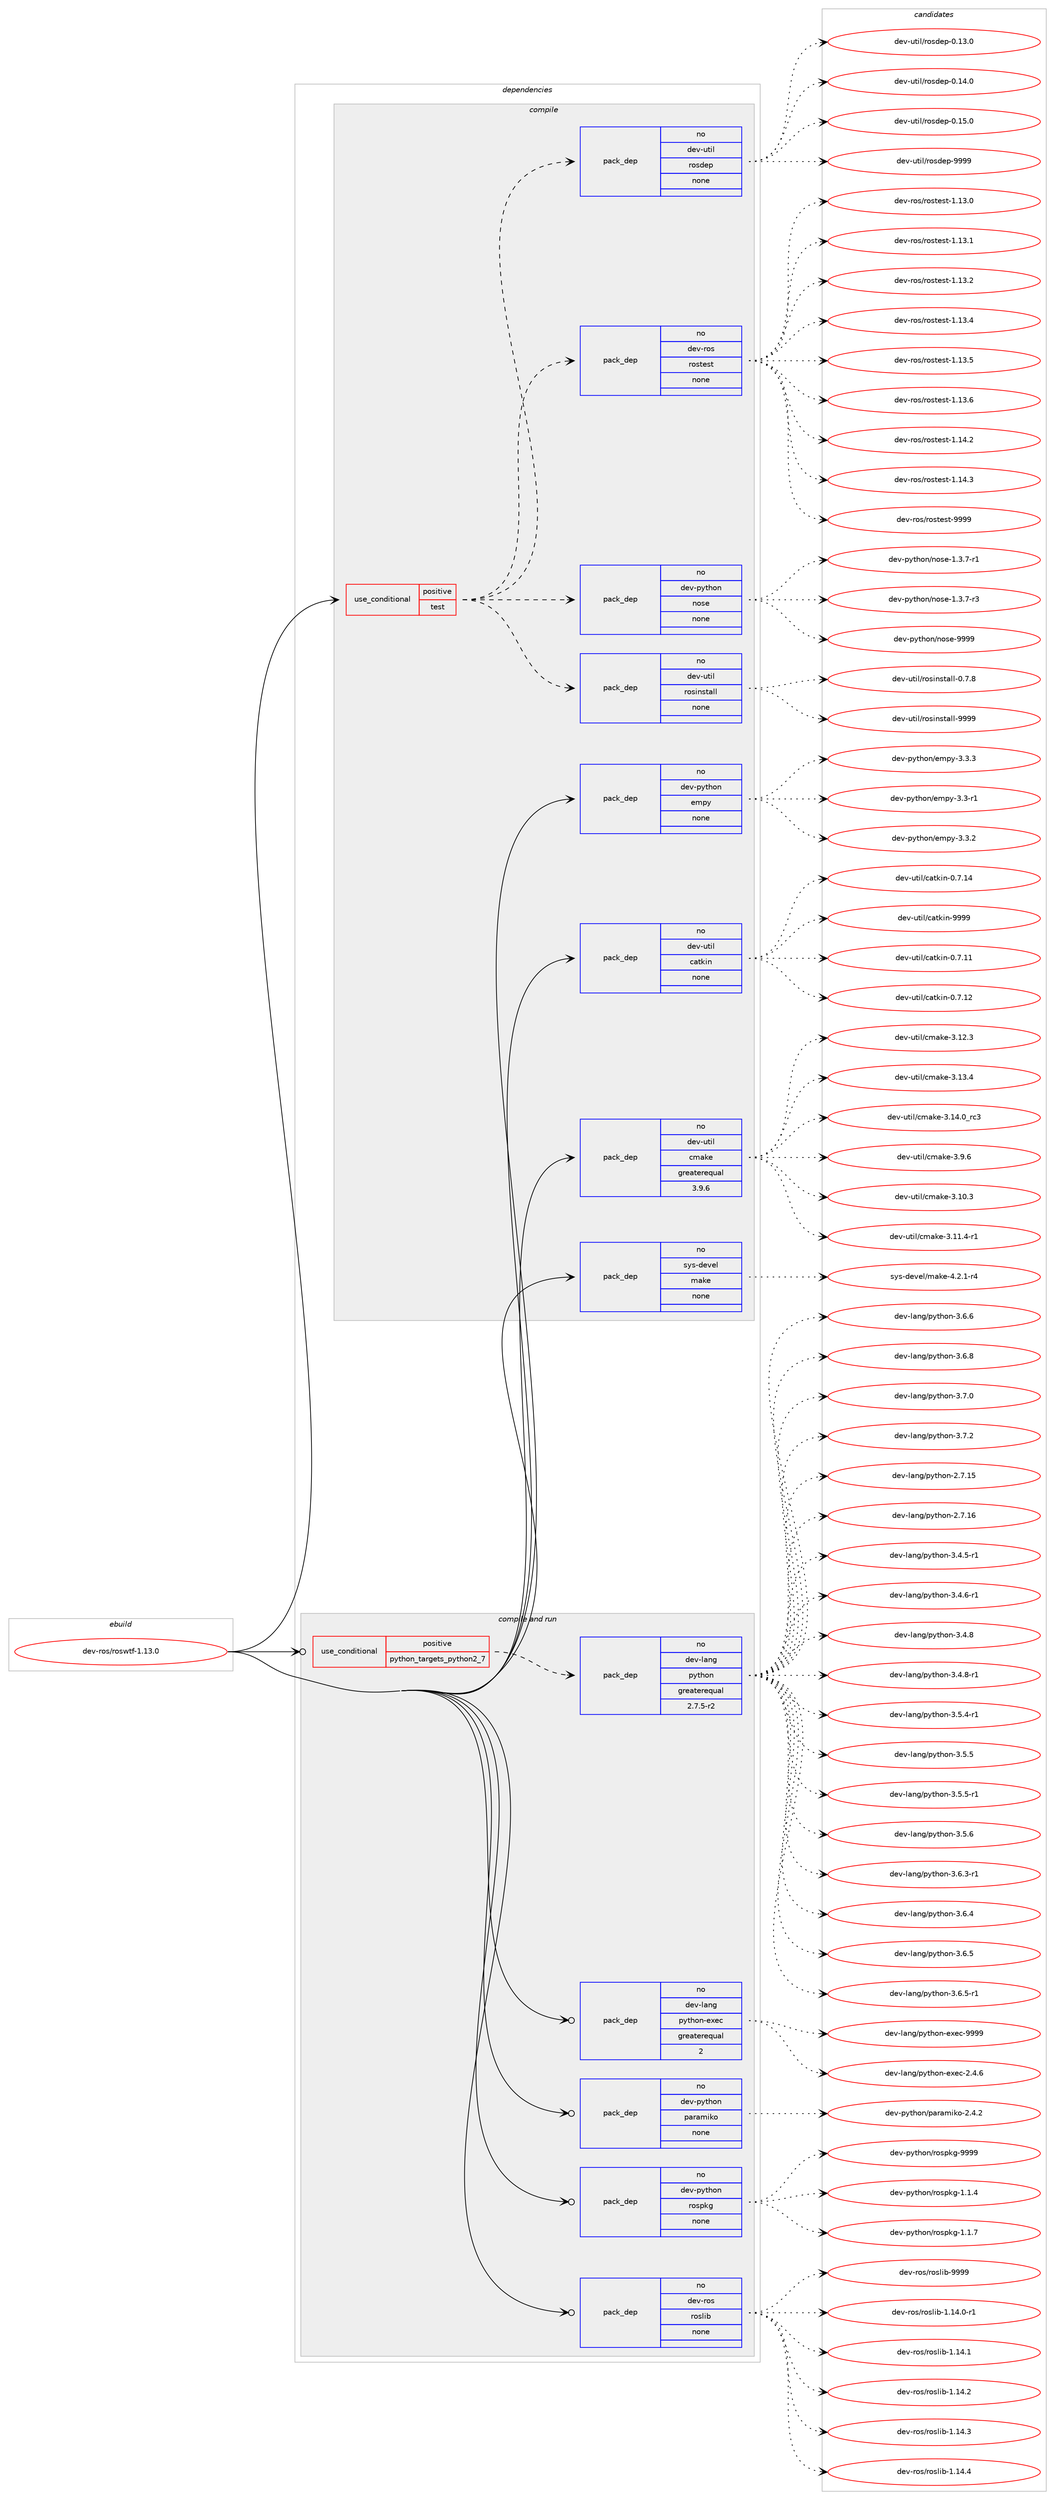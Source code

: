 digraph prolog {

# *************
# Graph options
# *************

newrank=true;
concentrate=true;
compound=true;
graph [rankdir=LR,fontname=Helvetica,fontsize=10,ranksep=1.5];#, ranksep=2.5, nodesep=0.2];
edge  [arrowhead=vee];
node  [fontname=Helvetica,fontsize=10];

# **********
# The ebuild
# **********

subgraph cluster_leftcol {
color=gray;
rank=same;
label=<<i>ebuild</i>>;
id [label="dev-ros/roswtf-1.13.0", color=red, width=4, href="../dev-ros/roswtf-1.13.0.svg"];
}

# ****************
# The dependencies
# ****************

subgraph cluster_midcol {
color=gray;
label=<<i>dependencies</i>>;
subgraph cluster_compile {
fillcolor="#eeeeee";
style=filled;
label=<<i>compile</i>>;
subgraph cond390445 {
dependency1468743 [label=<<TABLE BORDER="0" CELLBORDER="1" CELLSPACING="0" CELLPADDING="4"><TR><TD ROWSPAN="3" CELLPADDING="10">use_conditional</TD></TR><TR><TD>positive</TD></TR><TR><TD>test</TD></TR></TABLE>>, shape=none, color=red];
subgraph pack1054908 {
dependency1468744 [label=<<TABLE BORDER="0" CELLBORDER="1" CELLSPACING="0" CELLPADDING="4" WIDTH="220"><TR><TD ROWSPAN="6" CELLPADDING="30">pack_dep</TD></TR><TR><TD WIDTH="110">no</TD></TR><TR><TD>dev-ros</TD></TR><TR><TD>rostest</TD></TR><TR><TD>none</TD></TR><TR><TD></TD></TR></TABLE>>, shape=none, color=blue];
}
dependency1468743:e -> dependency1468744:w [weight=20,style="dashed",arrowhead="vee"];
subgraph pack1054909 {
dependency1468745 [label=<<TABLE BORDER="0" CELLBORDER="1" CELLSPACING="0" CELLPADDING="4" WIDTH="220"><TR><TD ROWSPAN="6" CELLPADDING="30">pack_dep</TD></TR><TR><TD WIDTH="110">no</TD></TR><TR><TD>dev-util</TD></TR><TR><TD>rosdep</TD></TR><TR><TD>none</TD></TR><TR><TD></TD></TR></TABLE>>, shape=none, color=blue];
}
dependency1468743:e -> dependency1468745:w [weight=20,style="dashed",arrowhead="vee"];
subgraph pack1054910 {
dependency1468746 [label=<<TABLE BORDER="0" CELLBORDER="1" CELLSPACING="0" CELLPADDING="4" WIDTH="220"><TR><TD ROWSPAN="6" CELLPADDING="30">pack_dep</TD></TR><TR><TD WIDTH="110">no</TD></TR><TR><TD>dev-util</TD></TR><TR><TD>rosinstall</TD></TR><TR><TD>none</TD></TR><TR><TD></TD></TR></TABLE>>, shape=none, color=blue];
}
dependency1468743:e -> dependency1468746:w [weight=20,style="dashed",arrowhead="vee"];
subgraph pack1054911 {
dependency1468747 [label=<<TABLE BORDER="0" CELLBORDER="1" CELLSPACING="0" CELLPADDING="4" WIDTH="220"><TR><TD ROWSPAN="6" CELLPADDING="30">pack_dep</TD></TR><TR><TD WIDTH="110">no</TD></TR><TR><TD>dev-python</TD></TR><TR><TD>nose</TD></TR><TR><TD>none</TD></TR><TR><TD></TD></TR></TABLE>>, shape=none, color=blue];
}
dependency1468743:e -> dependency1468747:w [weight=20,style="dashed",arrowhead="vee"];
}
id:e -> dependency1468743:w [weight=20,style="solid",arrowhead="vee"];
subgraph pack1054912 {
dependency1468748 [label=<<TABLE BORDER="0" CELLBORDER="1" CELLSPACING="0" CELLPADDING="4" WIDTH="220"><TR><TD ROWSPAN="6" CELLPADDING="30">pack_dep</TD></TR><TR><TD WIDTH="110">no</TD></TR><TR><TD>dev-python</TD></TR><TR><TD>empy</TD></TR><TR><TD>none</TD></TR><TR><TD></TD></TR></TABLE>>, shape=none, color=blue];
}
id:e -> dependency1468748:w [weight=20,style="solid",arrowhead="vee"];
subgraph pack1054913 {
dependency1468749 [label=<<TABLE BORDER="0" CELLBORDER="1" CELLSPACING="0" CELLPADDING="4" WIDTH="220"><TR><TD ROWSPAN="6" CELLPADDING="30">pack_dep</TD></TR><TR><TD WIDTH="110">no</TD></TR><TR><TD>dev-util</TD></TR><TR><TD>catkin</TD></TR><TR><TD>none</TD></TR><TR><TD></TD></TR></TABLE>>, shape=none, color=blue];
}
id:e -> dependency1468749:w [weight=20,style="solid",arrowhead="vee"];
subgraph pack1054914 {
dependency1468750 [label=<<TABLE BORDER="0" CELLBORDER="1" CELLSPACING="0" CELLPADDING="4" WIDTH="220"><TR><TD ROWSPAN="6" CELLPADDING="30">pack_dep</TD></TR><TR><TD WIDTH="110">no</TD></TR><TR><TD>dev-util</TD></TR><TR><TD>cmake</TD></TR><TR><TD>greaterequal</TD></TR><TR><TD>3.9.6</TD></TR></TABLE>>, shape=none, color=blue];
}
id:e -> dependency1468750:w [weight=20,style="solid",arrowhead="vee"];
subgraph pack1054915 {
dependency1468751 [label=<<TABLE BORDER="0" CELLBORDER="1" CELLSPACING="0" CELLPADDING="4" WIDTH="220"><TR><TD ROWSPAN="6" CELLPADDING="30">pack_dep</TD></TR><TR><TD WIDTH="110">no</TD></TR><TR><TD>sys-devel</TD></TR><TR><TD>make</TD></TR><TR><TD>none</TD></TR><TR><TD></TD></TR></TABLE>>, shape=none, color=blue];
}
id:e -> dependency1468751:w [weight=20,style="solid",arrowhead="vee"];
}
subgraph cluster_compileandrun {
fillcolor="#eeeeee";
style=filled;
label=<<i>compile and run</i>>;
subgraph cond390446 {
dependency1468752 [label=<<TABLE BORDER="0" CELLBORDER="1" CELLSPACING="0" CELLPADDING="4"><TR><TD ROWSPAN="3" CELLPADDING="10">use_conditional</TD></TR><TR><TD>positive</TD></TR><TR><TD>python_targets_python2_7</TD></TR></TABLE>>, shape=none, color=red];
subgraph pack1054916 {
dependency1468753 [label=<<TABLE BORDER="0" CELLBORDER="1" CELLSPACING="0" CELLPADDING="4" WIDTH="220"><TR><TD ROWSPAN="6" CELLPADDING="30">pack_dep</TD></TR><TR><TD WIDTH="110">no</TD></TR><TR><TD>dev-lang</TD></TR><TR><TD>python</TD></TR><TR><TD>greaterequal</TD></TR><TR><TD>2.7.5-r2</TD></TR></TABLE>>, shape=none, color=blue];
}
dependency1468752:e -> dependency1468753:w [weight=20,style="dashed",arrowhead="vee"];
}
id:e -> dependency1468752:w [weight=20,style="solid",arrowhead="odotvee"];
subgraph pack1054917 {
dependency1468754 [label=<<TABLE BORDER="0" CELLBORDER="1" CELLSPACING="0" CELLPADDING="4" WIDTH="220"><TR><TD ROWSPAN="6" CELLPADDING="30">pack_dep</TD></TR><TR><TD WIDTH="110">no</TD></TR><TR><TD>dev-lang</TD></TR><TR><TD>python-exec</TD></TR><TR><TD>greaterequal</TD></TR><TR><TD>2</TD></TR></TABLE>>, shape=none, color=blue];
}
id:e -> dependency1468754:w [weight=20,style="solid",arrowhead="odotvee"];
subgraph pack1054918 {
dependency1468755 [label=<<TABLE BORDER="0" CELLBORDER="1" CELLSPACING="0" CELLPADDING="4" WIDTH="220"><TR><TD ROWSPAN="6" CELLPADDING="30">pack_dep</TD></TR><TR><TD WIDTH="110">no</TD></TR><TR><TD>dev-python</TD></TR><TR><TD>paramiko</TD></TR><TR><TD>none</TD></TR><TR><TD></TD></TR></TABLE>>, shape=none, color=blue];
}
id:e -> dependency1468755:w [weight=20,style="solid",arrowhead="odotvee"];
subgraph pack1054919 {
dependency1468756 [label=<<TABLE BORDER="0" CELLBORDER="1" CELLSPACING="0" CELLPADDING="4" WIDTH="220"><TR><TD ROWSPAN="6" CELLPADDING="30">pack_dep</TD></TR><TR><TD WIDTH="110">no</TD></TR><TR><TD>dev-python</TD></TR><TR><TD>rospkg</TD></TR><TR><TD>none</TD></TR><TR><TD></TD></TR></TABLE>>, shape=none, color=blue];
}
id:e -> dependency1468756:w [weight=20,style="solid",arrowhead="odotvee"];
subgraph pack1054920 {
dependency1468757 [label=<<TABLE BORDER="0" CELLBORDER="1" CELLSPACING="0" CELLPADDING="4" WIDTH="220"><TR><TD ROWSPAN="6" CELLPADDING="30">pack_dep</TD></TR><TR><TD WIDTH="110">no</TD></TR><TR><TD>dev-ros</TD></TR><TR><TD>roslib</TD></TR><TR><TD>none</TD></TR><TR><TD></TD></TR></TABLE>>, shape=none, color=blue];
}
id:e -> dependency1468757:w [weight=20,style="solid",arrowhead="odotvee"];
}
subgraph cluster_run {
fillcolor="#eeeeee";
style=filled;
label=<<i>run</i>>;
}
}

# **************
# The candidates
# **************

subgraph cluster_choices {
rank=same;
color=gray;
label=<<i>candidates</i>>;

subgraph choice1054908 {
color=black;
nodesep=1;
choice100101118451141111154711411111511610111511645494649514648 [label="dev-ros/rostest-1.13.0", color=red, width=4,href="../dev-ros/rostest-1.13.0.svg"];
choice100101118451141111154711411111511610111511645494649514649 [label="dev-ros/rostest-1.13.1", color=red, width=4,href="../dev-ros/rostest-1.13.1.svg"];
choice100101118451141111154711411111511610111511645494649514650 [label="dev-ros/rostest-1.13.2", color=red, width=4,href="../dev-ros/rostest-1.13.2.svg"];
choice100101118451141111154711411111511610111511645494649514652 [label="dev-ros/rostest-1.13.4", color=red, width=4,href="../dev-ros/rostest-1.13.4.svg"];
choice100101118451141111154711411111511610111511645494649514653 [label="dev-ros/rostest-1.13.5", color=red, width=4,href="../dev-ros/rostest-1.13.5.svg"];
choice100101118451141111154711411111511610111511645494649514654 [label="dev-ros/rostest-1.13.6", color=red, width=4,href="../dev-ros/rostest-1.13.6.svg"];
choice100101118451141111154711411111511610111511645494649524650 [label="dev-ros/rostest-1.14.2", color=red, width=4,href="../dev-ros/rostest-1.14.2.svg"];
choice100101118451141111154711411111511610111511645494649524651 [label="dev-ros/rostest-1.14.3", color=red, width=4,href="../dev-ros/rostest-1.14.3.svg"];
choice10010111845114111115471141111151161011151164557575757 [label="dev-ros/rostest-9999", color=red, width=4,href="../dev-ros/rostest-9999.svg"];
dependency1468744:e -> choice100101118451141111154711411111511610111511645494649514648:w [style=dotted,weight="100"];
dependency1468744:e -> choice100101118451141111154711411111511610111511645494649514649:w [style=dotted,weight="100"];
dependency1468744:e -> choice100101118451141111154711411111511610111511645494649514650:w [style=dotted,weight="100"];
dependency1468744:e -> choice100101118451141111154711411111511610111511645494649514652:w [style=dotted,weight="100"];
dependency1468744:e -> choice100101118451141111154711411111511610111511645494649514653:w [style=dotted,weight="100"];
dependency1468744:e -> choice100101118451141111154711411111511610111511645494649514654:w [style=dotted,weight="100"];
dependency1468744:e -> choice100101118451141111154711411111511610111511645494649524650:w [style=dotted,weight="100"];
dependency1468744:e -> choice100101118451141111154711411111511610111511645494649524651:w [style=dotted,weight="100"];
dependency1468744:e -> choice10010111845114111115471141111151161011151164557575757:w [style=dotted,weight="100"];
}
subgraph choice1054909 {
color=black;
nodesep=1;
choice100101118451171161051084711411111510010111245484649514648 [label="dev-util/rosdep-0.13.0", color=red, width=4,href="../dev-util/rosdep-0.13.0.svg"];
choice100101118451171161051084711411111510010111245484649524648 [label="dev-util/rosdep-0.14.0", color=red, width=4,href="../dev-util/rosdep-0.14.0.svg"];
choice100101118451171161051084711411111510010111245484649534648 [label="dev-util/rosdep-0.15.0", color=red, width=4,href="../dev-util/rosdep-0.15.0.svg"];
choice10010111845117116105108471141111151001011124557575757 [label="dev-util/rosdep-9999", color=red, width=4,href="../dev-util/rosdep-9999.svg"];
dependency1468745:e -> choice100101118451171161051084711411111510010111245484649514648:w [style=dotted,weight="100"];
dependency1468745:e -> choice100101118451171161051084711411111510010111245484649524648:w [style=dotted,weight="100"];
dependency1468745:e -> choice100101118451171161051084711411111510010111245484649534648:w [style=dotted,weight="100"];
dependency1468745:e -> choice10010111845117116105108471141111151001011124557575757:w [style=dotted,weight="100"];
}
subgraph choice1054910 {
color=black;
nodesep=1;
choice100101118451171161051084711411111510511011511697108108454846554656 [label="dev-util/rosinstall-0.7.8", color=red, width=4,href="../dev-util/rosinstall-0.7.8.svg"];
choice1001011184511711610510847114111115105110115116971081084557575757 [label="dev-util/rosinstall-9999", color=red, width=4,href="../dev-util/rosinstall-9999.svg"];
dependency1468746:e -> choice100101118451171161051084711411111510511011511697108108454846554656:w [style=dotted,weight="100"];
dependency1468746:e -> choice1001011184511711610510847114111115105110115116971081084557575757:w [style=dotted,weight="100"];
}
subgraph choice1054911 {
color=black;
nodesep=1;
choice10010111845112121116104111110471101111151014549465146554511449 [label="dev-python/nose-1.3.7-r1", color=red, width=4,href="../dev-python/nose-1.3.7-r1.svg"];
choice10010111845112121116104111110471101111151014549465146554511451 [label="dev-python/nose-1.3.7-r3", color=red, width=4,href="../dev-python/nose-1.3.7-r3.svg"];
choice10010111845112121116104111110471101111151014557575757 [label="dev-python/nose-9999", color=red, width=4,href="../dev-python/nose-9999.svg"];
dependency1468747:e -> choice10010111845112121116104111110471101111151014549465146554511449:w [style=dotted,weight="100"];
dependency1468747:e -> choice10010111845112121116104111110471101111151014549465146554511451:w [style=dotted,weight="100"];
dependency1468747:e -> choice10010111845112121116104111110471101111151014557575757:w [style=dotted,weight="100"];
}
subgraph choice1054912 {
color=black;
nodesep=1;
choice1001011184511212111610411111047101109112121455146514511449 [label="dev-python/empy-3.3-r1", color=red, width=4,href="../dev-python/empy-3.3-r1.svg"];
choice1001011184511212111610411111047101109112121455146514650 [label="dev-python/empy-3.3.2", color=red, width=4,href="../dev-python/empy-3.3.2.svg"];
choice1001011184511212111610411111047101109112121455146514651 [label="dev-python/empy-3.3.3", color=red, width=4,href="../dev-python/empy-3.3.3.svg"];
dependency1468748:e -> choice1001011184511212111610411111047101109112121455146514511449:w [style=dotted,weight="100"];
dependency1468748:e -> choice1001011184511212111610411111047101109112121455146514650:w [style=dotted,weight="100"];
dependency1468748:e -> choice1001011184511212111610411111047101109112121455146514651:w [style=dotted,weight="100"];
}
subgraph choice1054913 {
color=black;
nodesep=1;
choice1001011184511711610510847999711610710511045484655464949 [label="dev-util/catkin-0.7.11", color=red, width=4,href="../dev-util/catkin-0.7.11.svg"];
choice1001011184511711610510847999711610710511045484655464950 [label="dev-util/catkin-0.7.12", color=red, width=4,href="../dev-util/catkin-0.7.12.svg"];
choice1001011184511711610510847999711610710511045484655464952 [label="dev-util/catkin-0.7.14", color=red, width=4,href="../dev-util/catkin-0.7.14.svg"];
choice100101118451171161051084799971161071051104557575757 [label="dev-util/catkin-9999", color=red, width=4,href="../dev-util/catkin-9999.svg"];
dependency1468749:e -> choice1001011184511711610510847999711610710511045484655464949:w [style=dotted,weight="100"];
dependency1468749:e -> choice1001011184511711610510847999711610710511045484655464950:w [style=dotted,weight="100"];
dependency1468749:e -> choice1001011184511711610510847999711610710511045484655464952:w [style=dotted,weight="100"];
dependency1468749:e -> choice100101118451171161051084799971161071051104557575757:w [style=dotted,weight="100"];
}
subgraph choice1054914 {
color=black;
nodesep=1;
choice1001011184511711610510847991099710710145514649484651 [label="dev-util/cmake-3.10.3", color=red, width=4,href="../dev-util/cmake-3.10.3.svg"];
choice10010111845117116105108479910997107101455146494946524511449 [label="dev-util/cmake-3.11.4-r1", color=red, width=4,href="../dev-util/cmake-3.11.4-r1.svg"];
choice1001011184511711610510847991099710710145514649504651 [label="dev-util/cmake-3.12.3", color=red, width=4,href="../dev-util/cmake-3.12.3.svg"];
choice1001011184511711610510847991099710710145514649514652 [label="dev-util/cmake-3.13.4", color=red, width=4,href="../dev-util/cmake-3.13.4.svg"];
choice1001011184511711610510847991099710710145514649524648951149951 [label="dev-util/cmake-3.14.0_rc3", color=red, width=4,href="../dev-util/cmake-3.14.0_rc3.svg"];
choice10010111845117116105108479910997107101455146574654 [label="dev-util/cmake-3.9.6", color=red, width=4,href="../dev-util/cmake-3.9.6.svg"];
dependency1468750:e -> choice1001011184511711610510847991099710710145514649484651:w [style=dotted,weight="100"];
dependency1468750:e -> choice10010111845117116105108479910997107101455146494946524511449:w [style=dotted,weight="100"];
dependency1468750:e -> choice1001011184511711610510847991099710710145514649504651:w [style=dotted,weight="100"];
dependency1468750:e -> choice1001011184511711610510847991099710710145514649514652:w [style=dotted,weight="100"];
dependency1468750:e -> choice1001011184511711610510847991099710710145514649524648951149951:w [style=dotted,weight="100"];
dependency1468750:e -> choice10010111845117116105108479910997107101455146574654:w [style=dotted,weight="100"];
}
subgraph choice1054915 {
color=black;
nodesep=1;
choice1151211154510010111810110847109971071014552465046494511452 [label="sys-devel/make-4.2.1-r4", color=red, width=4,href="../sys-devel/make-4.2.1-r4.svg"];
dependency1468751:e -> choice1151211154510010111810110847109971071014552465046494511452:w [style=dotted,weight="100"];
}
subgraph choice1054916 {
color=black;
nodesep=1;
choice10010111845108971101034711212111610411111045504655464953 [label="dev-lang/python-2.7.15", color=red, width=4,href="../dev-lang/python-2.7.15.svg"];
choice10010111845108971101034711212111610411111045504655464954 [label="dev-lang/python-2.7.16", color=red, width=4,href="../dev-lang/python-2.7.16.svg"];
choice1001011184510897110103471121211161041111104551465246534511449 [label="dev-lang/python-3.4.5-r1", color=red, width=4,href="../dev-lang/python-3.4.5-r1.svg"];
choice1001011184510897110103471121211161041111104551465246544511449 [label="dev-lang/python-3.4.6-r1", color=red, width=4,href="../dev-lang/python-3.4.6-r1.svg"];
choice100101118451089711010347112121116104111110455146524656 [label="dev-lang/python-3.4.8", color=red, width=4,href="../dev-lang/python-3.4.8.svg"];
choice1001011184510897110103471121211161041111104551465246564511449 [label="dev-lang/python-3.4.8-r1", color=red, width=4,href="../dev-lang/python-3.4.8-r1.svg"];
choice1001011184510897110103471121211161041111104551465346524511449 [label="dev-lang/python-3.5.4-r1", color=red, width=4,href="../dev-lang/python-3.5.4-r1.svg"];
choice100101118451089711010347112121116104111110455146534653 [label="dev-lang/python-3.5.5", color=red, width=4,href="../dev-lang/python-3.5.5.svg"];
choice1001011184510897110103471121211161041111104551465346534511449 [label="dev-lang/python-3.5.5-r1", color=red, width=4,href="../dev-lang/python-3.5.5-r1.svg"];
choice100101118451089711010347112121116104111110455146534654 [label="dev-lang/python-3.5.6", color=red, width=4,href="../dev-lang/python-3.5.6.svg"];
choice1001011184510897110103471121211161041111104551465446514511449 [label="dev-lang/python-3.6.3-r1", color=red, width=4,href="../dev-lang/python-3.6.3-r1.svg"];
choice100101118451089711010347112121116104111110455146544652 [label="dev-lang/python-3.6.4", color=red, width=4,href="../dev-lang/python-3.6.4.svg"];
choice100101118451089711010347112121116104111110455146544653 [label="dev-lang/python-3.6.5", color=red, width=4,href="../dev-lang/python-3.6.5.svg"];
choice1001011184510897110103471121211161041111104551465446534511449 [label="dev-lang/python-3.6.5-r1", color=red, width=4,href="../dev-lang/python-3.6.5-r1.svg"];
choice100101118451089711010347112121116104111110455146544654 [label="dev-lang/python-3.6.6", color=red, width=4,href="../dev-lang/python-3.6.6.svg"];
choice100101118451089711010347112121116104111110455146544656 [label="dev-lang/python-3.6.8", color=red, width=4,href="../dev-lang/python-3.6.8.svg"];
choice100101118451089711010347112121116104111110455146554648 [label="dev-lang/python-3.7.0", color=red, width=4,href="../dev-lang/python-3.7.0.svg"];
choice100101118451089711010347112121116104111110455146554650 [label="dev-lang/python-3.7.2", color=red, width=4,href="../dev-lang/python-3.7.2.svg"];
dependency1468753:e -> choice10010111845108971101034711212111610411111045504655464953:w [style=dotted,weight="100"];
dependency1468753:e -> choice10010111845108971101034711212111610411111045504655464954:w [style=dotted,weight="100"];
dependency1468753:e -> choice1001011184510897110103471121211161041111104551465246534511449:w [style=dotted,weight="100"];
dependency1468753:e -> choice1001011184510897110103471121211161041111104551465246544511449:w [style=dotted,weight="100"];
dependency1468753:e -> choice100101118451089711010347112121116104111110455146524656:w [style=dotted,weight="100"];
dependency1468753:e -> choice1001011184510897110103471121211161041111104551465246564511449:w [style=dotted,weight="100"];
dependency1468753:e -> choice1001011184510897110103471121211161041111104551465346524511449:w [style=dotted,weight="100"];
dependency1468753:e -> choice100101118451089711010347112121116104111110455146534653:w [style=dotted,weight="100"];
dependency1468753:e -> choice1001011184510897110103471121211161041111104551465346534511449:w [style=dotted,weight="100"];
dependency1468753:e -> choice100101118451089711010347112121116104111110455146534654:w [style=dotted,weight="100"];
dependency1468753:e -> choice1001011184510897110103471121211161041111104551465446514511449:w [style=dotted,weight="100"];
dependency1468753:e -> choice100101118451089711010347112121116104111110455146544652:w [style=dotted,weight="100"];
dependency1468753:e -> choice100101118451089711010347112121116104111110455146544653:w [style=dotted,weight="100"];
dependency1468753:e -> choice1001011184510897110103471121211161041111104551465446534511449:w [style=dotted,weight="100"];
dependency1468753:e -> choice100101118451089711010347112121116104111110455146544654:w [style=dotted,weight="100"];
dependency1468753:e -> choice100101118451089711010347112121116104111110455146544656:w [style=dotted,weight="100"];
dependency1468753:e -> choice100101118451089711010347112121116104111110455146554648:w [style=dotted,weight="100"];
dependency1468753:e -> choice100101118451089711010347112121116104111110455146554650:w [style=dotted,weight="100"];
}
subgraph choice1054917 {
color=black;
nodesep=1;
choice1001011184510897110103471121211161041111104510112010199455046524654 [label="dev-lang/python-exec-2.4.6", color=red, width=4,href="../dev-lang/python-exec-2.4.6.svg"];
choice10010111845108971101034711212111610411111045101120101994557575757 [label="dev-lang/python-exec-9999", color=red, width=4,href="../dev-lang/python-exec-9999.svg"];
dependency1468754:e -> choice1001011184510897110103471121211161041111104510112010199455046524654:w [style=dotted,weight="100"];
dependency1468754:e -> choice10010111845108971101034711212111610411111045101120101994557575757:w [style=dotted,weight="100"];
}
subgraph choice1054918 {
color=black;
nodesep=1;
choice10010111845112121116104111110471129711497109105107111455046524650 [label="dev-python/paramiko-2.4.2", color=red, width=4,href="../dev-python/paramiko-2.4.2.svg"];
dependency1468755:e -> choice10010111845112121116104111110471129711497109105107111455046524650:w [style=dotted,weight="100"];
}
subgraph choice1054919 {
color=black;
nodesep=1;
choice1001011184511212111610411111047114111115112107103454946494652 [label="dev-python/rospkg-1.1.4", color=red, width=4,href="../dev-python/rospkg-1.1.4.svg"];
choice1001011184511212111610411111047114111115112107103454946494655 [label="dev-python/rospkg-1.1.7", color=red, width=4,href="../dev-python/rospkg-1.1.7.svg"];
choice10010111845112121116104111110471141111151121071034557575757 [label="dev-python/rospkg-9999", color=red, width=4,href="../dev-python/rospkg-9999.svg"];
dependency1468756:e -> choice1001011184511212111610411111047114111115112107103454946494652:w [style=dotted,weight="100"];
dependency1468756:e -> choice1001011184511212111610411111047114111115112107103454946494655:w [style=dotted,weight="100"];
dependency1468756:e -> choice10010111845112121116104111110471141111151121071034557575757:w [style=dotted,weight="100"];
}
subgraph choice1054920 {
color=black;
nodesep=1;
choice100101118451141111154711411111510810598454946495246484511449 [label="dev-ros/roslib-1.14.0-r1", color=red, width=4,href="../dev-ros/roslib-1.14.0-r1.svg"];
choice10010111845114111115471141111151081059845494649524649 [label="dev-ros/roslib-1.14.1", color=red, width=4,href="../dev-ros/roslib-1.14.1.svg"];
choice10010111845114111115471141111151081059845494649524650 [label="dev-ros/roslib-1.14.2", color=red, width=4,href="../dev-ros/roslib-1.14.2.svg"];
choice10010111845114111115471141111151081059845494649524651 [label="dev-ros/roslib-1.14.3", color=red, width=4,href="../dev-ros/roslib-1.14.3.svg"];
choice10010111845114111115471141111151081059845494649524652 [label="dev-ros/roslib-1.14.4", color=red, width=4,href="../dev-ros/roslib-1.14.4.svg"];
choice1001011184511411111547114111115108105984557575757 [label="dev-ros/roslib-9999", color=red, width=4,href="../dev-ros/roslib-9999.svg"];
dependency1468757:e -> choice100101118451141111154711411111510810598454946495246484511449:w [style=dotted,weight="100"];
dependency1468757:e -> choice10010111845114111115471141111151081059845494649524649:w [style=dotted,weight="100"];
dependency1468757:e -> choice10010111845114111115471141111151081059845494649524650:w [style=dotted,weight="100"];
dependency1468757:e -> choice10010111845114111115471141111151081059845494649524651:w [style=dotted,weight="100"];
dependency1468757:e -> choice10010111845114111115471141111151081059845494649524652:w [style=dotted,weight="100"];
dependency1468757:e -> choice1001011184511411111547114111115108105984557575757:w [style=dotted,weight="100"];
}
}

}
